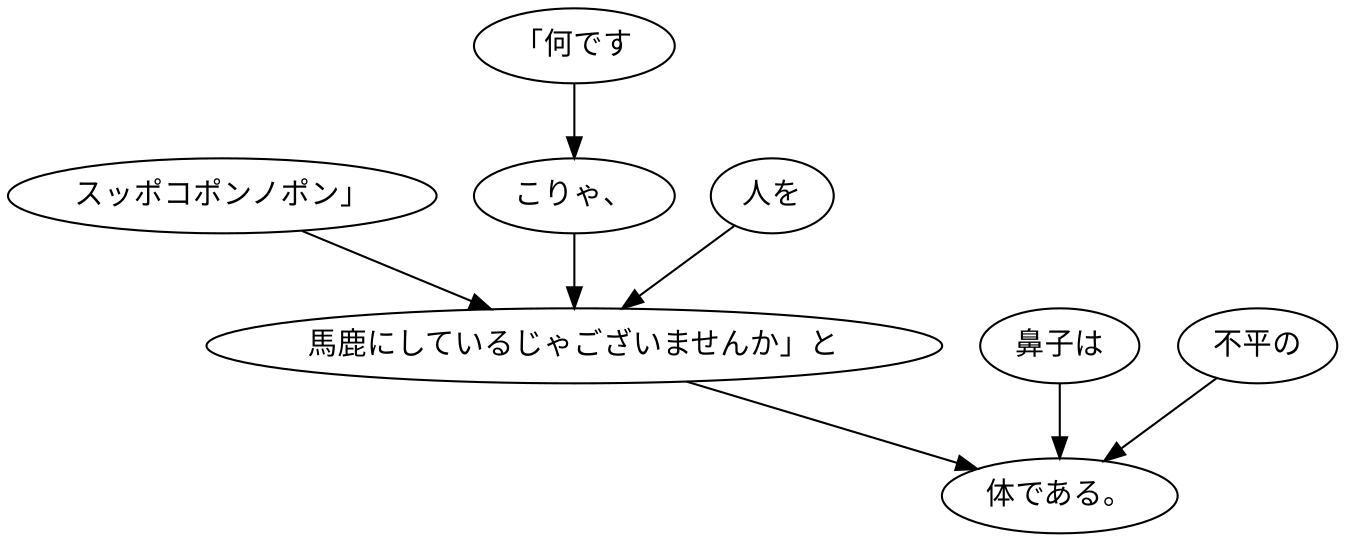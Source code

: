 digraph graph1698 {
	node0 [label="スッポコポンノポン」"];
	node1 [label="「何です"];
	node2 [label="こりゃ、"];
	node3 [label="人を"];
	node4 [label="馬鹿にしているじゃございませんか」と"];
	node5 [label="鼻子は"];
	node6 [label="不平の"];
	node7 [label="体である。"];
	node0 -> node4;
	node1 -> node2;
	node2 -> node4;
	node3 -> node4;
	node4 -> node7;
	node5 -> node7;
	node6 -> node7;
}
